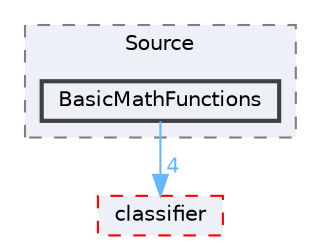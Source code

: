 digraph "Face_Access_inferencing/src/edge-impulse-sdk/CMSIS/NN/Source/BasicMathFunctions"
{
 // LATEX_PDF_SIZE
  bgcolor="transparent";
  edge [fontname=Helvetica,fontsize=10,labelfontname=Helvetica,labelfontsize=10];
  node [fontname=Helvetica,fontsize=10,shape=box,height=0.2,width=0.4];
  compound=true
  subgraph clusterdir_9eb74fd60140a783a426b4fdae9534ae {
    graph [ bgcolor="#edf0f7", pencolor="grey50", label="Source", fontname=Helvetica,fontsize=10 style="filled,dashed", URL="dir_9eb74fd60140a783a426b4fdae9534ae.html",tooltip=""]
  dir_549fce6fc85596f8af16a3b94f21084d [label="BasicMathFunctions", fillcolor="#edf0f7", color="grey25", style="filled,bold", URL="dir_549fce6fc85596f8af16a3b94f21084d.html",tooltip=""];
  }
  dir_23fbe5a3fb0933f31748c7066d658296 [label="classifier", fillcolor="#edf0f7", color="red", style="filled,dashed", URL="dir_23fbe5a3fb0933f31748c7066d658296.html",tooltip=""];
  dir_549fce6fc85596f8af16a3b94f21084d->dir_23fbe5a3fb0933f31748c7066d658296 [headlabel="4", labeldistance=1.5 headhref="dir_000023_000048.html" href="dir_000023_000048.html" color="steelblue1" fontcolor="steelblue1"];
}
